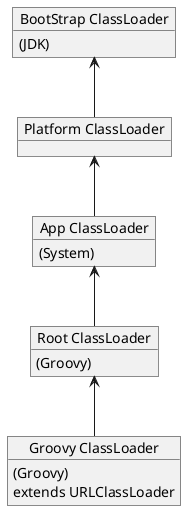 @startuml
'https://plantuml.com/object-diagram

object "BootStrap ClassLoader" as BSCL {
(JDK)
}
object "Platform ClassLoader" as PCL
object "App ClassLoader" as ACL {
(System)
}
object "Root ClassLoader" as RCL {
(Groovy)
}
object "Groovy ClassLoader" as GCL {
(Groovy)
extends URLClassLoader
}

PCL -u-> BSCL
ACL -u-> PCL
RCL -u-> ACL
GCL -u-> RCL
@enduml
